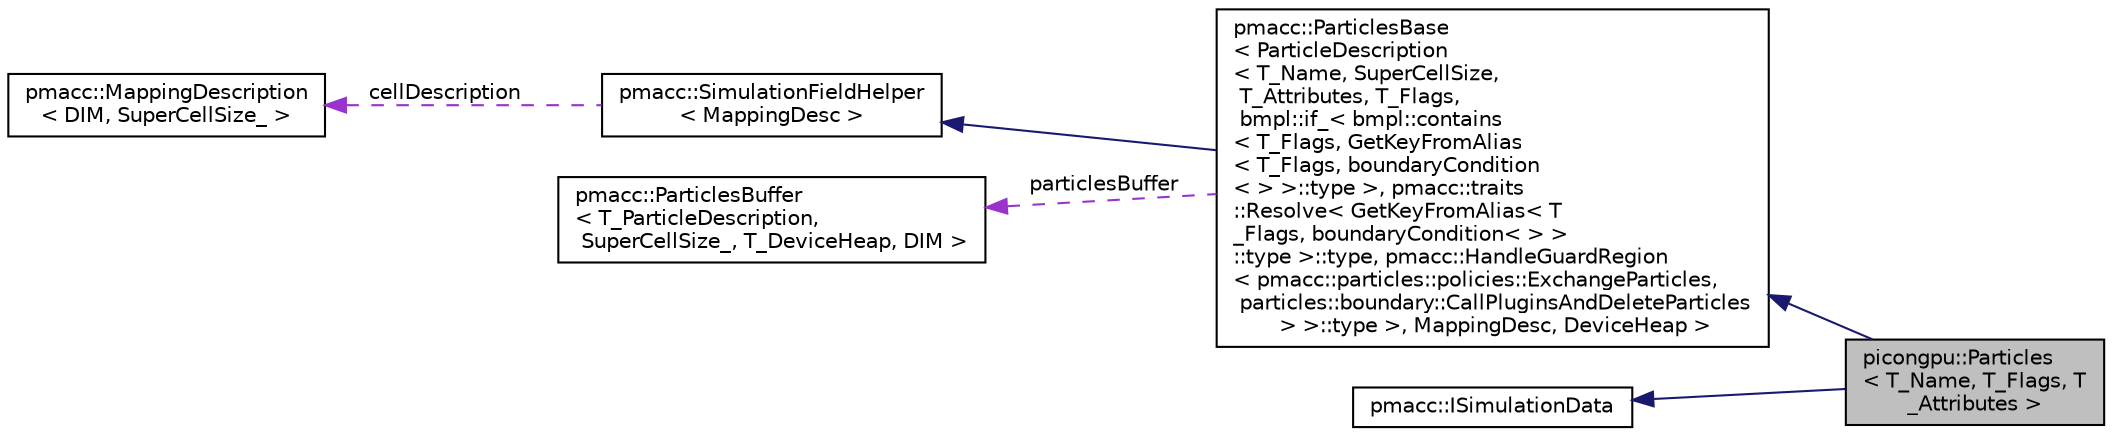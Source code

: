 digraph "picongpu::Particles&lt; T_Name, T_Flags, T_Attributes &gt;"
{
 // LATEX_PDF_SIZE
  edge [fontname="Helvetica",fontsize="10",labelfontname="Helvetica",labelfontsize="10"];
  node [fontname="Helvetica",fontsize="10",shape=record];
  rankdir="LR";
  Node1 [label="picongpu::Particles\l\< T_Name, T_Flags, T\l_Attributes \>",height=0.2,width=0.4,color="black", fillcolor="grey75", style="filled", fontcolor="black",tooltip="particle species"];
  Node2 -> Node1 [dir="back",color="midnightblue",fontsize="10",style="solid",fontname="Helvetica"];
  Node2 [label="pmacc::ParticlesBase\l\< ParticleDescription\l\< T_Name, SuperCellSize,\l T_Attributes, T_Flags,\l bmpl::if_\< bmpl::contains\l\< T_Flags, GetKeyFromAlias\l\< T_Flags, boundaryCondition\l\< \> \>::type \>, pmacc::traits\l::Resolve\< GetKeyFromAlias\< T\l_Flags, boundaryCondition\< \> \>\l::type \>::type, pmacc::HandleGuardRegion\l\< pmacc::particles::policies::ExchangeParticles,\l particles::boundary::CallPluginsAndDeleteParticles\l \> \>::type \>, MappingDesc, DeviceHeap \>",height=0.2,width=0.4,color="black", fillcolor="white", style="filled",URL="$classpmacc_1_1_particles_base.html",tooltip=" "];
  Node3 -> Node2 [dir="back",color="midnightblue",fontsize="10",style="solid",fontname="Helvetica"];
  Node3 [label="pmacc::SimulationFieldHelper\l\< MappingDesc \>",height=0.2,width=0.4,color="black", fillcolor="white", style="filled",URL="$classpmacc_1_1_simulation_field_helper.html",tooltip=" "];
  Node4 -> Node3 [dir="back",color="darkorchid3",fontsize="10",style="dashed",label=" cellDescription" ,fontname="Helvetica"];
  Node4 [label="pmacc::MappingDescription\l\< DIM, SuperCellSize_ \>",height=0.2,width=0.4,color="black", fillcolor="white", style="filled",URL="$classpmacc_1_1_mapping_description.html",tooltip="Abstracts logical block information from block variables."];
  Node5 -> Node2 [dir="back",color="darkorchid3",fontsize="10",style="dashed",label=" particlesBuffer" ,fontname="Helvetica"];
  Node5 [label="pmacc::ParticlesBuffer\l\< T_ParticleDescription,\l SuperCellSize_, T_DeviceHeap, DIM \>",height=0.2,width=0.4,color="black", fillcolor="white", style="filled",URL="$classpmacc_1_1_particles_buffer.html",tooltip="Describes DIM-dimensional buffer for particles data on the host."];
  Node6 -> Node1 [dir="back",color="midnightblue",fontsize="10",style="solid",fontname="Helvetica"];
  Node6 [label="pmacc::ISimulationData",height=0.2,width=0.4,color="black", fillcolor="white", style="filled",URL="$classpmacc_1_1_i_simulation_data.html",tooltip="Interface for simulation data which should be registered at DataConnector for file output,..."];
}
